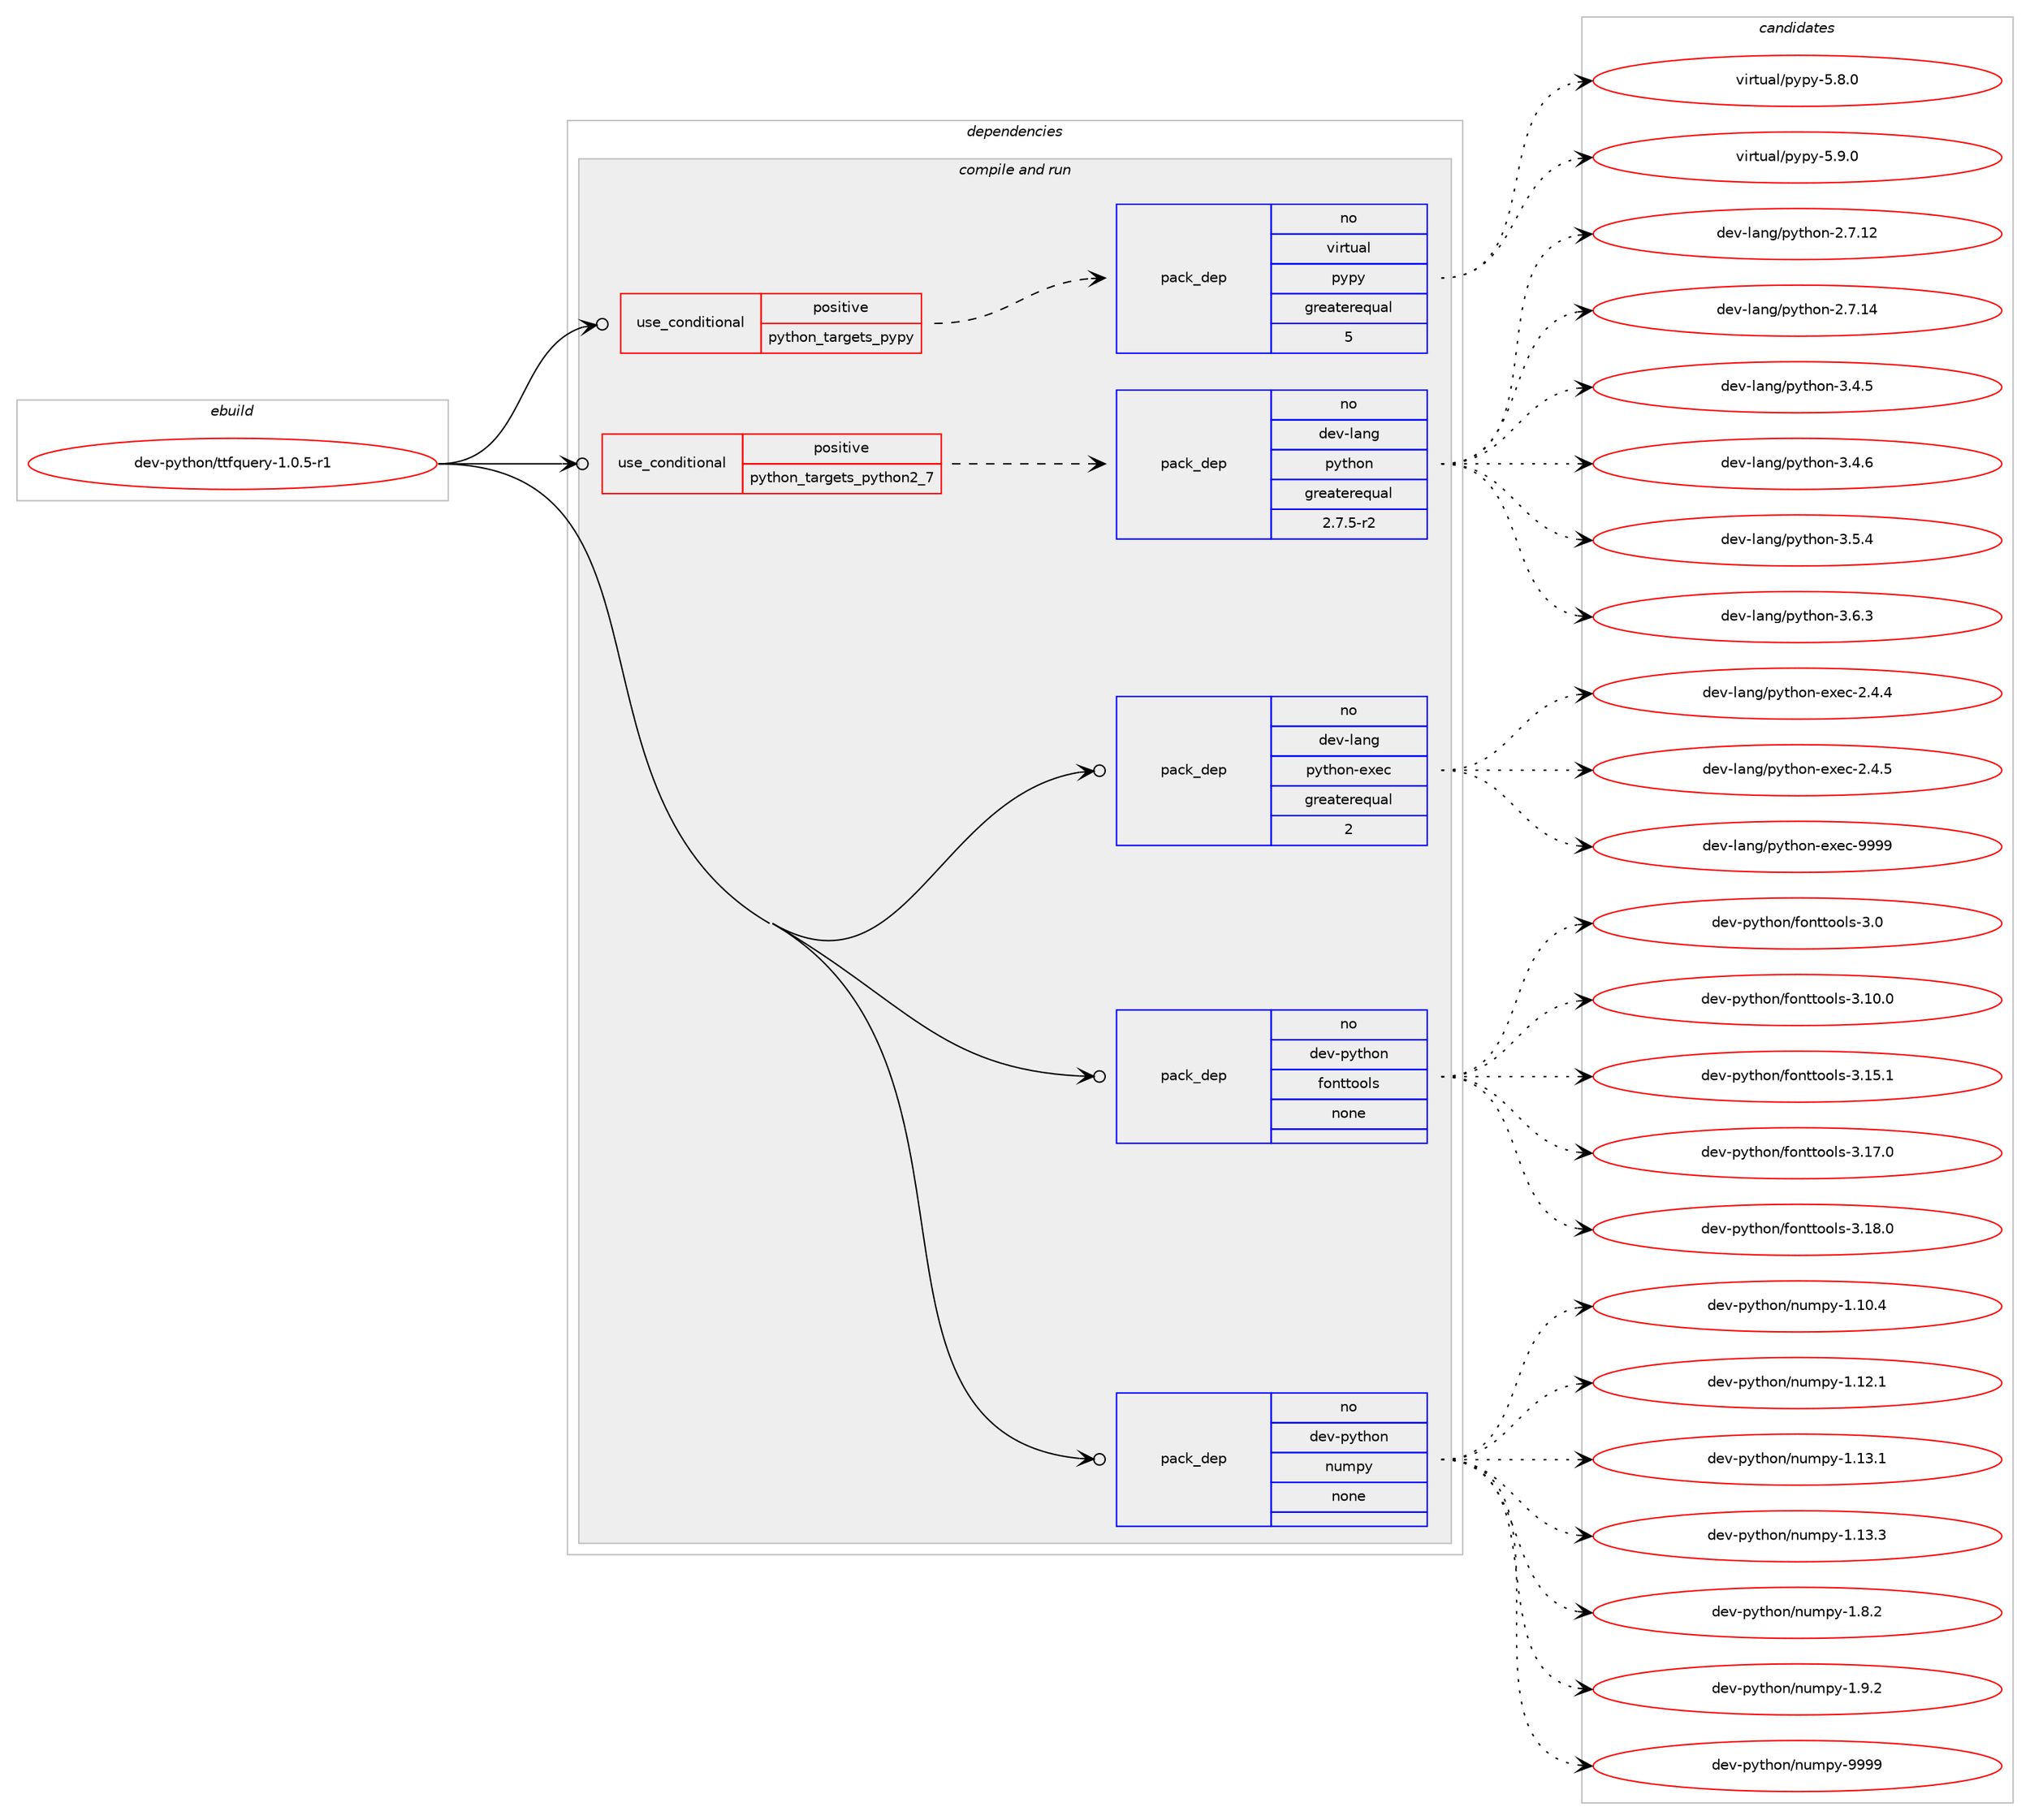 digraph prolog {

# *************
# Graph options
# *************

newrank=true;
concentrate=true;
compound=true;
graph [rankdir=LR,fontname=Helvetica,fontsize=10,ranksep=1.5];#, ranksep=2.5, nodesep=0.2];
edge  [arrowhead=vee];
node  [fontname=Helvetica,fontsize=10];

# **********
# The ebuild
# **********

subgraph cluster_leftcol {
color=gray;
rank=same;
label=<<i>ebuild</i>>;
id [label="dev-python/ttfquery-1.0.5-r1", color=red, width=4, href="../dev-python/ttfquery-1.0.5-r1.svg"];
}

# ****************
# The dependencies
# ****************

subgraph cluster_midcol {
color=gray;
label=<<i>dependencies</i>>;
subgraph cluster_compile {
fillcolor="#eeeeee";
style=filled;
label=<<i>compile</i>>;
}
subgraph cluster_compileandrun {
fillcolor="#eeeeee";
style=filled;
label=<<i>compile and run</i>>;
subgraph cond42997 {
dependency191313 [label=<<TABLE BORDER="0" CELLBORDER="1" CELLSPACING="0" CELLPADDING="4"><TR><TD ROWSPAN="3" CELLPADDING="10">use_conditional</TD></TR><TR><TD>positive</TD></TR><TR><TD>python_targets_pypy</TD></TR></TABLE>>, shape=none, color=red];
subgraph pack144360 {
dependency191314 [label=<<TABLE BORDER="0" CELLBORDER="1" CELLSPACING="0" CELLPADDING="4" WIDTH="220"><TR><TD ROWSPAN="6" CELLPADDING="30">pack_dep</TD></TR><TR><TD WIDTH="110">no</TD></TR><TR><TD>virtual</TD></TR><TR><TD>pypy</TD></TR><TR><TD>greaterequal</TD></TR><TR><TD>5</TD></TR></TABLE>>, shape=none, color=blue];
}
dependency191313:e -> dependency191314:w [weight=20,style="dashed",arrowhead="vee"];
}
id:e -> dependency191313:w [weight=20,style="solid",arrowhead="odotvee"];
subgraph cond42998 {
dependency191315 [label=<<TABLE BORDER="0" CELLBORDER="1" CELLSPACING="0" CELLPADDING="4"><TR><TD ROWSPAN="3" CELLPADDING="10">use_conditional</TD></TR><TR><TD>positive</TD></TR><TR><TD>python_targets_python2_7</TD></TR></TABLE>>, shape=none, color=red];
subgraph pack144361 {
dependency191316 [label=<<TABLE BORDER="0" CELLBORDER="1" CELLSPACING="0" CELLPADDING="4" WIDTH="220"><TR><TD ROWSPAN="6" CELLPADDING="30">pack_dep</TD></TR><TR><TD WIDTH="110">no</TD></TR><TR><TD>dev-lang</TD></TR><TR><TD>python</TD></TR><TR><TD>greaterequal</TD></TR><TR><TD>2.7.5-r2</TD></TR></TABLE>>, shape=none, color=blue];
}
dependency191315:e -> dependency191316:w [weight=20,style="dashed",arrowhead="vee"];
}
id:e -> dependency191315:w [weight=20,style="solid",arrowhead="odotvee"];
subgraph pack144362 {
dependency191317 [label=<<TABLE BORDER="0" CELLBORDER="1" CELLSPACING="0" CELLPADDING="4" WIDTH="220"><TR><TD ROWSPAN="6" CELLPADDING="30">pack_dep</TD></TR><TR><TD WIDTH="110">no</TD></TR><TR><TD>dev-lang</TD></TR><TR><TD>python-exec</TD></TR><TR><TD>greaterequal</TD></TR><TR><TD>2</TD></TR></TABLE>>, shape=none, color=blue];
}
id:e -> dependency191317:w [weight=20,style="solid",arrowhead="odotvee"];
subgraph pack144363 {
dependency191318 [label=<<TABLE BORDER="0" CELLBORDER="1" CELLSPACING="0" CELLPADDING="4" WIDTH="220"><TR><TD ROWSPAN="6" CELLPADDING="30">pack_dep</TD></TR><TR><TD WIDTH="110">no</TD></TR><TR><TD>dev-python</TD></TR><TR><TD>fonttools</TD></TR><TR><TD>none</TD></TR><TR><TD></TD></TR></TABLE>>, shape=none, color=blue];
}
id:e -> dependency191318:w [weight=20,style="solid",arrowhead="odotvee"];
subgraph pack144364 {
dependency191319 [label=<<TABLE BORDER="0" CELLBORDER="1" CELLSPACING="0" CELLPADDING="4" WIDTH="220"><TR><TD ROWSPAN="6" CELLPADDING="30">pack_dep</TD></TR><TR><TD WIDTH="110">no</TD></TR><TR><TD>dev-python</TD></TR><TR><TD>numpy</TD></TR><TR><TD>none</TD></TR><TR><TD></TD></TR></TABLE>>, shape=none, color=blue];
}
id:e -> dependency191319:w [weight=20,style="solid",arrowhead="odotvee"];
}
subgraph cluster_run {
fillcolor="#eeeeee";
style=filled;
label=<<i>run</i>>;
}
}

# **************
# The candidates
# **************

subgraph cluster_choices {
rank=same;
color=gray;
label=<<i>candidates</i>>;

subgraph choice144360 {
color=black;
nodesep=1;
choice1181051141161179710847112121112121455346564648 [label="virtual/pypy-5.8.0", color=red, width=4,href="../virtual/pypy-5.8.0.svg"];
choice1181051141161179710847112121112121455346574648 [label="virtual/pypy-5.9.0", color=red, width=4,href="../virtual/pypy-5.9.0.svg"];
dependency191314:e -> choice1181051141161179710847112121112121455346564648:w [style=dotted,weight="100"];
dependency191314:e -> choice1181051141161179710847112121112121455346574648:w [style=dotted,weight="100"];
}
subgraph choice144361 {
color=black;
nodesep=1;
choice10010111845108971101034711212111610411111045504655464950 [label="dev-lang/python-2.7.12", color=red, width=4,href="../dev-lang/python-2.7.12.svg"];
choice10010111845108971101034711212111610411111045504655464952 [label="dev-lang/python-2.7.14", color=red, width=4,href="../dev-lang/python-2.7.14.svg"];
choice100101118451089711010347112121116104111110455146524653 [label="dev-lang/python-3.4.5", color=red, width=4,href="../dev-lang/python-3.4.5.svg"];
choice100101118451089711010347112121116104111110455146524654 [label="dev-lang/python-3.4.6", color=red, width=4,href="../dev-lang/python-3.4.6.svg"];
choice100101118451089711010347112121116104111110455146534652 [label="dev-lang/python-3.5.4", color=red, width=4,href="../dev-lang/python-3.5.4.svg"];
choice100101118451089711010347112121116104111110455146544651 [label="dev-lang/python-3.6.3", color=red, width=4,href="../dev-lang/python-3.6.3.svg"];
dependency191316:e -> choice10010111845108971101034711212111610411111045504655464950:w [style=dotted,weight="100"];
dependency191316:e -> choice10010111845108971101034711212111610411111045504655464952:w [style=dotted,weight="100"];
dependency191316:e -> choice100101118451089711010347112121116104111110455146524653:w [style=dotted,weight="100"];
dependency191316:e -> choice100101118451089711010347112121116104111110455146524654:w [style=dotted,weight="100"];
dependency191316:e -> choice100101118451089711010347112121116104111110455146534652:w [style=dotted,weight="100"];
dependency191316:e -> choice100101118451089711010347112121116104111110455146544651:w [style=dotted,weight="100"];
}
subgraph choice144362 {
color=black;
nodesep=1;
choice1001011184510897110103471121211161041111104510112010199455046524652 [label="dev-lang/python-exec-2.4.4", color=red, width=4,href="../dev-lang/python-exec-2.4.4.svg"];
choice1001011184510897110103471121211161041111104510112010199455046524653 [label="dev-lang/python-exec-2.4.5", color=red, width=4,href="../dev-lang/python-exec-2.4.5.svg"];
choice10010111845108971101034711212111610411111045101120101994557575757 [label="dev-lang/python-exec-9999", color=red, width=4,href="../dev-lang/python-exec-9999.svg"];
dependency191317:e -> choice1001011184510897110103471121211161041111104510112010199455046524652:w [style=dotted,weight="100"];
dependency191317:e -> choice1001011184510897110103471121211161041111104510112010199455046524653:w [style=dotted,weight="100"];
dependency191317:e -> choice10010111845108971101034711212111610411111045101120101994557575757:w [style=dotted,weight="100"];
}
subgraph choice144363 {
color=black;
nodesep=1;
choice100101118451121211161041111104710211111011611611111110811545514648 [label="dev-python/fonttools-3.0", color=red, width=4,href="../dev-python/fonttools-3.0.svg"];
choice100101118451121211161041111104710211111011611611111110811545514649484648 [label="dev-python/fonttools-3.10.0", color=red, width=4,href="../dev-python/fonttools-3.10.0.svg"];
choice100101118451121211161041111104710211111011611611111110811545514649534649 [label="dev-python/fonttools-3.15.1", color=red, width=4,href="../dev-python/fonttools-3.15.1.svg"];
choice100101118451121211161041111104710211111011611611111110811545514649554648 [label="dev-python/fonttools-3.17.0", color=red, width=4,href="../dev-python/fonttools-3.17.0.svg"];
choice100101118451121211161041111104710211111011611611111110811545514649564648 [label="dev-python/fonttools-3.18.0", color=red, width=4,href="../dev-python/fonttools-3.18.0.svg"];
dependency191318:e -> choice100101118451121211161041111104710211111011611611111110811545514648:w [style=dotted,weight="100"];
dependency191318:e -> choice100101118451121211161041111104710211111011611611111110811545514649484648:w [style=dotted,weight="100"];
dependency191318:e -> choice100101118451121211161041111104710211111011611611111110811545514649534649:w [style=dotted,weight="100"];
dependency191318:e -> choice100101118451121211161041111104710211111011611611111110811545514649554648:w [style=dotted,weight="100"];
dependency191318:e -> choice100101118451121211161041111104710211111011611611111110811545514649564648:w [style=dotted,weight="100"];
}
subgraph choice144364 {
color=black;
nodesep=1;
choice100101118451121211161041111104711011710911212145494649484652 [label="dev-python/numpy-1.10.4", color=red, width=4,href="../dev-python/numpy-1.10.4.svg"];
choice100101118451121211161041111104711011710911212145494649504649 [label="dev-python/numpy-1.12.1", color=red, width=4,href="../dev-python/numpy-1.12.1.svg"];
choice100101118451121211161041111104711011710911212145494649514649 [label="dev-python/numpy-1.13.1", color=red, width=4,href="../dev-python/numpy-1.13.1.svg"];
choice100101118451121211161041111104711011710911212145494649514651 [label="dev-python/numpy-1.13.3", color=red, width=4,href="../dev-python/numpy-1.13.3.svg"];
choice1001011184511212111610411111047110117109112121454946564650 [label="dev-python/numpy-1.8.2", color=red, width=4,href="../dev-python/numpy-1.8.2.svg"];
choice1001011184511212111610411111047110117109112121454946574650 [label="dev-python/numpy-1.9.2", color=red, width=4,href="../dev-python/numpy-1.9.2.svg"];
choice10010111845112121116104111110471101171091121214557575757 [label="dev-python/numpy-9999", color=red, width=4,href="../dev-python/numpy-9999.svg"];
dependency191319:e -> choice100101118451121211161041111104711011710911212145494649484652:w [style=dotted,weight="100"];
dependency191319:e -> choice100101118451121211161041111104711011710911212145494649504649:w [style=dotted,weight="100"];
dependency191319:e -> choice100101118451121211161041111104711011710911212145494649514649:w [style=dotted,weight="100"];
dependency191319:e -> choice100101118451121211161041111104711011710911212145494649514651:w [style=dotted,weight="100"];
dependency191319:e -> choice1001011184511212111610411111047110117109112121454946564650:w [style=dotted,weight="100"];
dependency191319:e -> choice1001011184511212111610411111047110117109112121454946574650:w [style=dotted,weight="100"];
dependency191319:e -> choice10010111845112121116104111110471101171091121214557575757:w [style=dotted,weight="100"];
}
}

}
